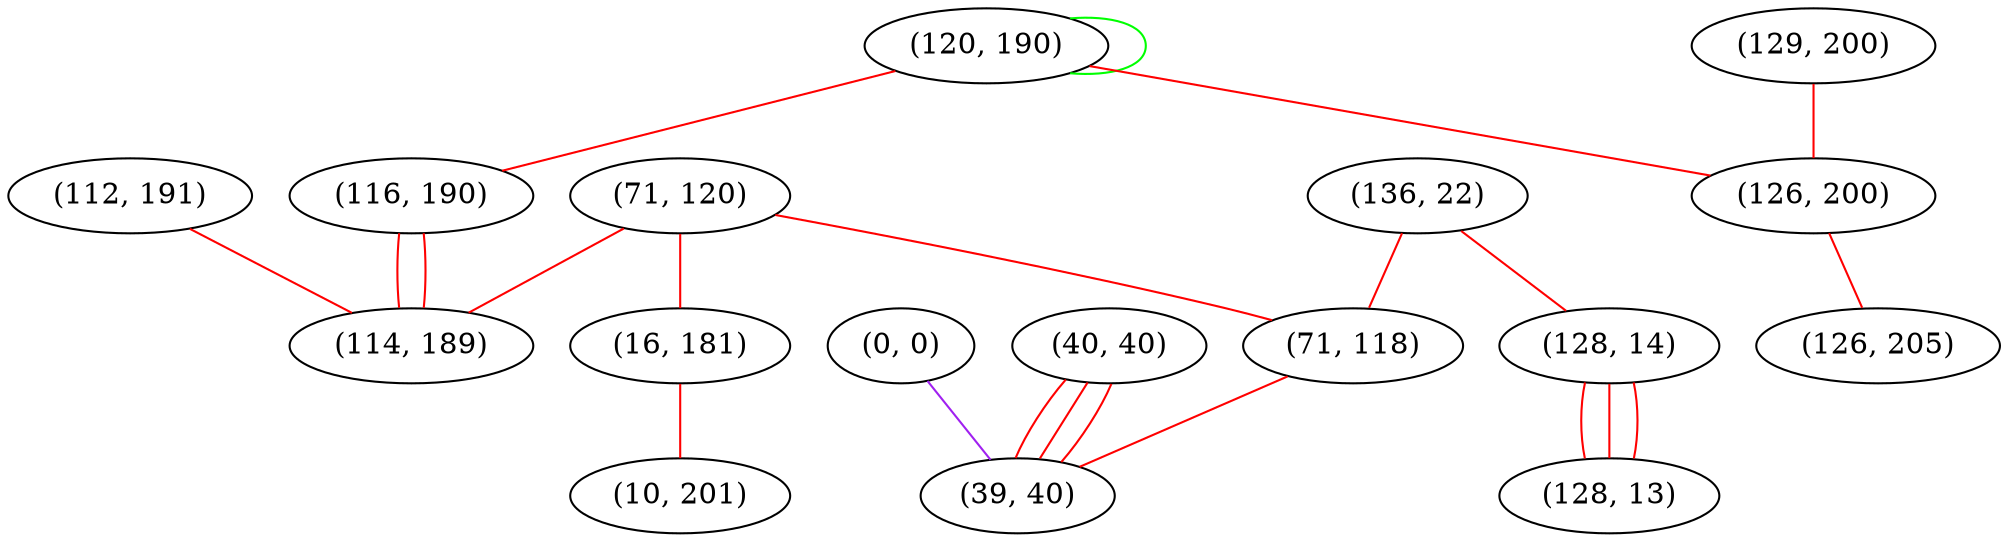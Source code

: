 graph "" {
"(120, 190)";
"(0, 0)";
"(112, 191)";
"(136, 22)";
"(129, 200)";
"(71, 120)";
"(116, 190)";
"(126, 200)";
"(114, 189)";
"(40, 40)";
"(16, 181)";
"(126, 205)";
"(128, 14)";
"(71, 118)";
"(39, 40)";
"(10, 201)";
"(128, 13)";
"(120, 190)" -- "(120, 190)"  [color=green, key=0, weight=2];
"(120, 190)" -- "(116, 190)"  [color=red, key=0, weight=1];
"(120, 190)" -- "(126, 200)"  [color=red, key=0, weight=1];
"(0, 0)" -- "(39, 40)"  [color=purple, key=0, weight=4];
"(112, 191)" -- "(114, 189)"  [color=red, key=0, weight=1];
"(136, 22)" -- "(128, 14)"  [color=red, key=0, weight=1];
"(136, 22)" -- "(71, 118)"  [color=red, key=0, weight=1];
"(129, 200)" -- "(126, 200)"  [color=red, key=0, weight=1];
"(71, 120)" -- "(114, 189)"  [color=red, key=0, weight=1];
"(71, 120)" -- "(16, 181)"  [color=red, key=0, weight=1];
"(71, 120)" -- "(71, 118)"  [color=red, key=0, weight=1];
"(116, 190)" -- "(114, 189)"  [color=red, key=0, weight=1];
"(116, 190)" -- "(114, 189)"  [color=red, key=1, weight=1];
"(126, 200)" -- "(126, 205)"  [color=red, key=0, weight=1];
"(40, 40)" -- "(39, 40)"  [color=red, key=0, weight=1];
"(40, 40)" -- "(39, 40)"  [color=red, key=1, weight=1];
"(40, 40)" -- "(39, 40)"  [color=red, key=2, weight=1];
"(16, 181)" -- "(10, 201)"  [color=red, key=0, weight=1];
"(128, 14)" -- "(128, 13)"  [color=red, key=0, weight=1];
"(128, 14)" -- "(128, 13)"  [color=red, key=1, weight=1];
"(128, 14)" -- "(128, 13)"  [color=red, key=2, weight=1];
"(71, 118)" -- "(39, 40)"  [color=red, key=0, weight=1];
}
